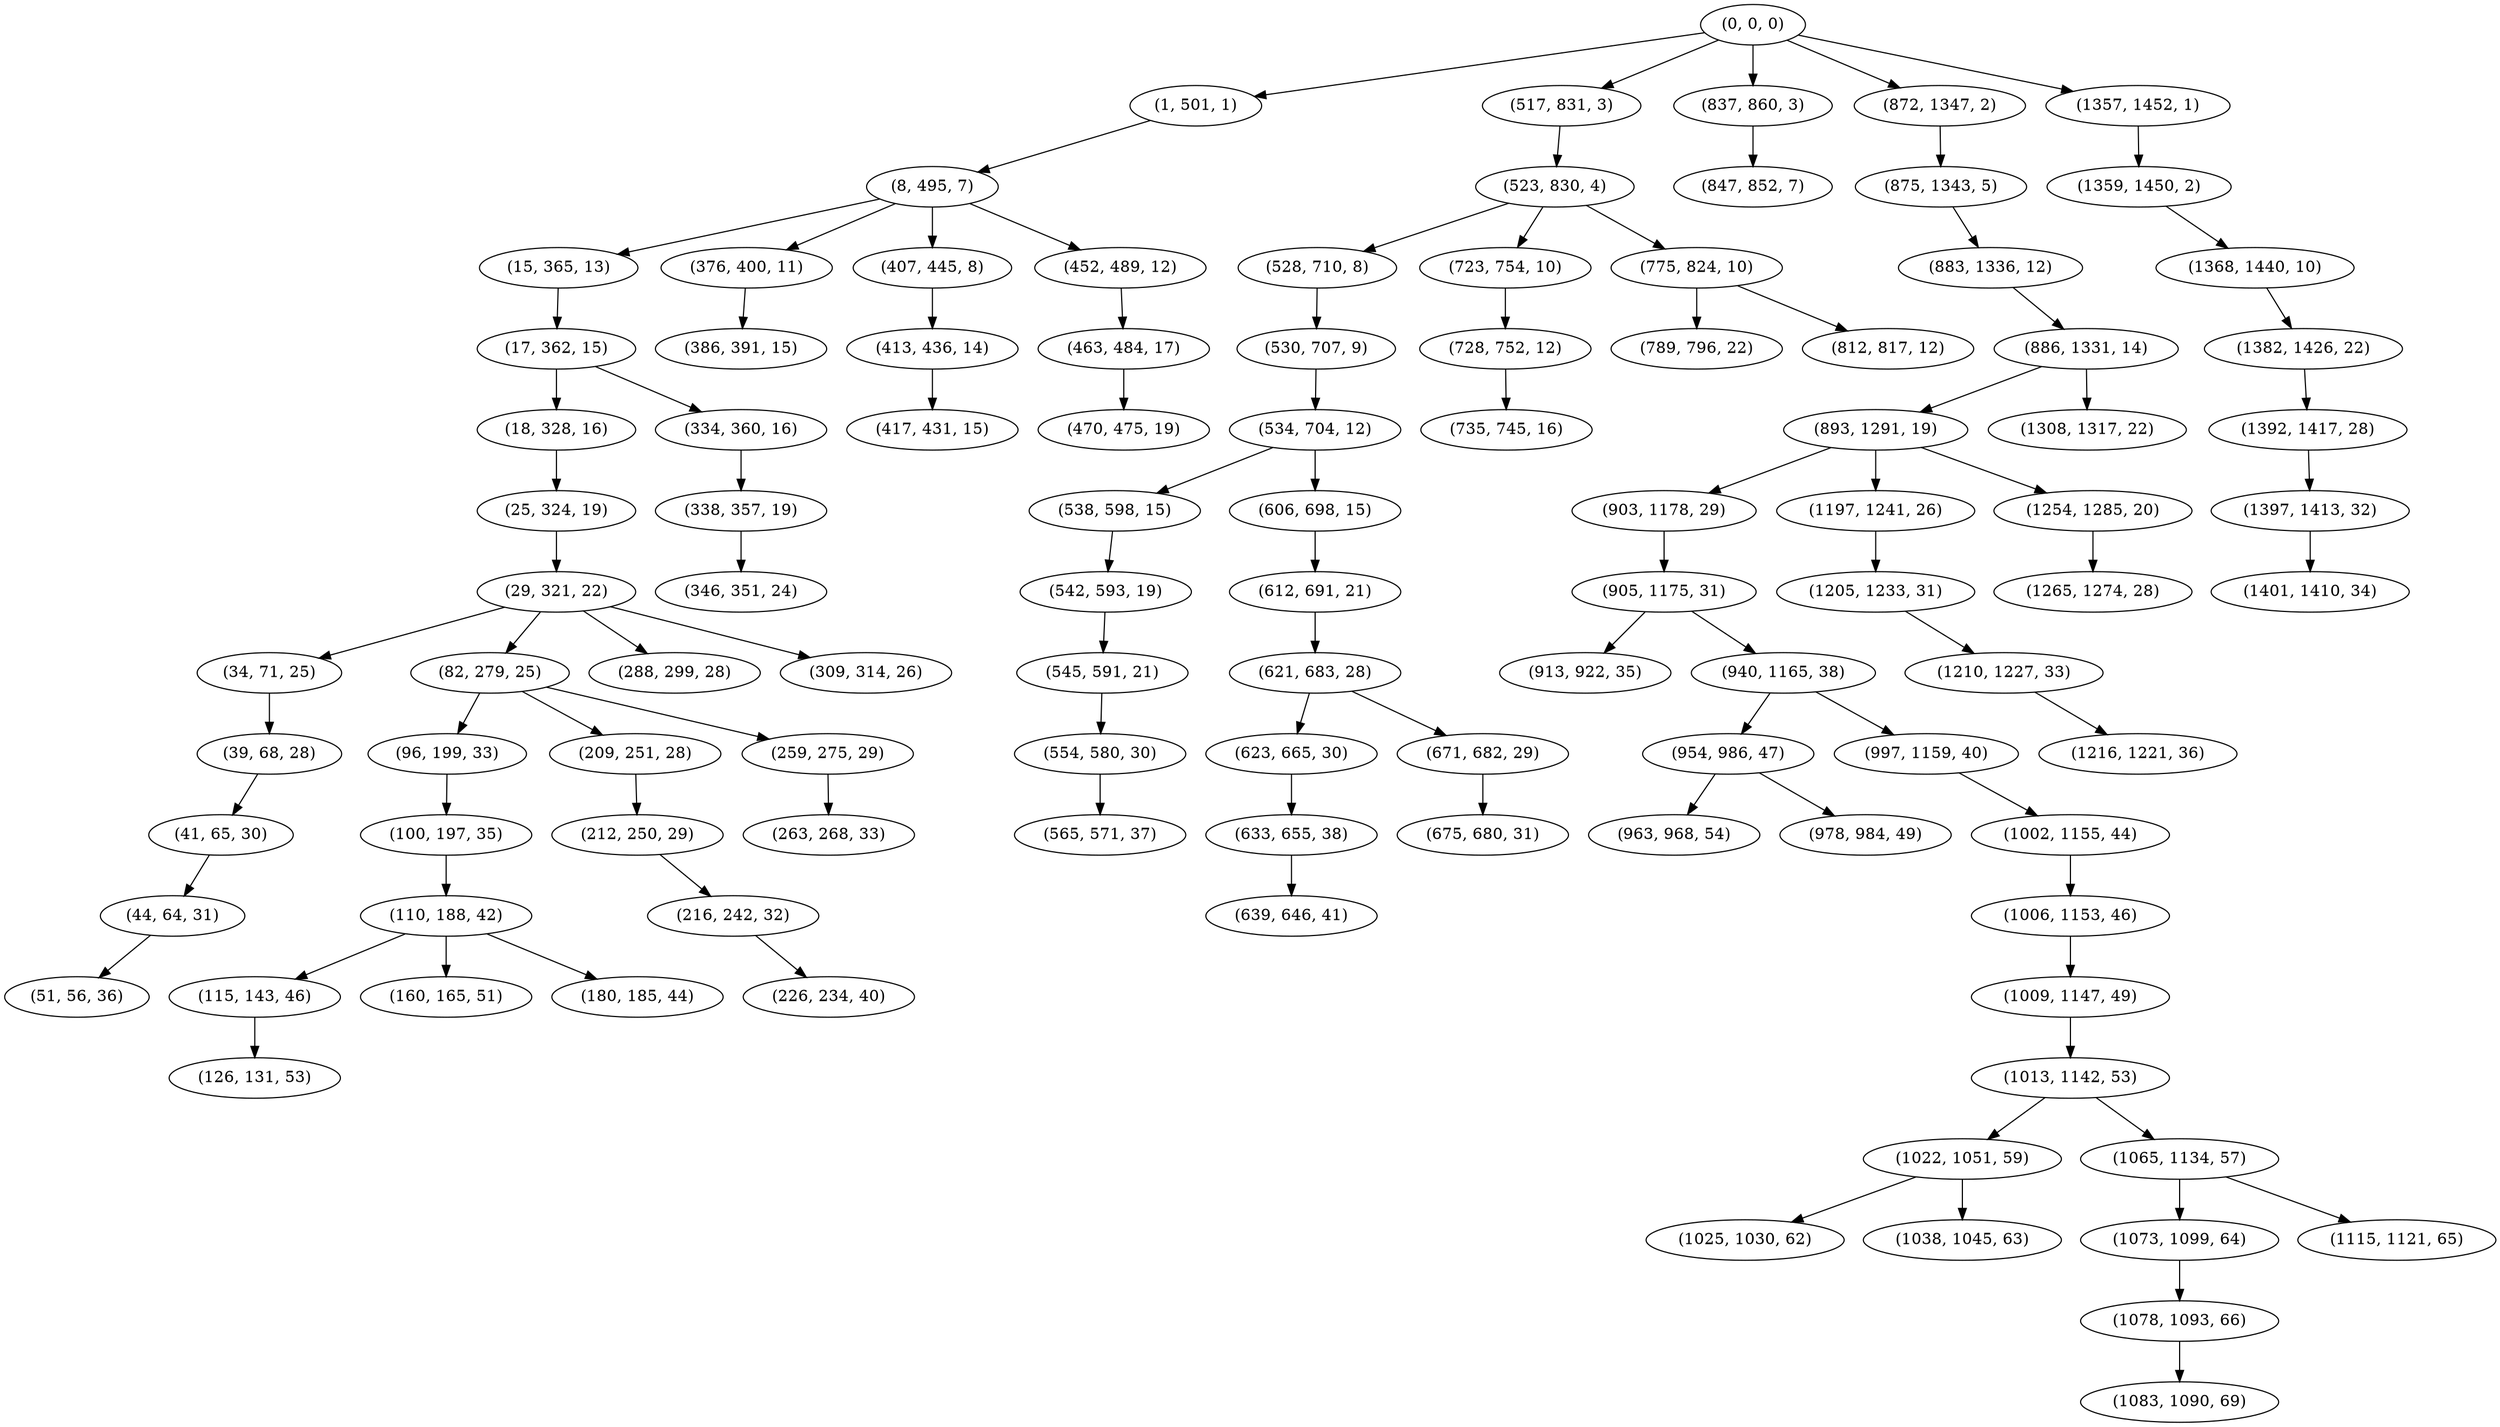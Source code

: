 digraph tree {
    "(0, 0, 0)";
    "(1, 501, 1)";
    "(8, 495, 7)";
    "(15, 365, 13)";
    "(17, 362, 15)";
    "(18, 328, 16)";
    "(25, 324, 19)";
    "(29, 321, 22)";
    "(34, 71, 25)";
    "(39, 68, 28)";
    "(41, 65, 30)";
    "(44, 64, 31)";
    "(51, 56, 36)";
    "(82, 279, 25)";
    "(96, 199, 33)";
    "(100, 197, 35)";
    "(110, 188, 42)";
    "(115, 143, 46)";
    "(126, 131, 53)";
    "(160, 165, 51)";
    "(180, 185, 44)";
    "(209, 251, 28)";
    "(212, 250, 29)";
    "(216, 242, 32)";
    "(226, 234, 40)";
    "(259, 275, 29)";
    "(263, 268, 33)";
    "(288, 299, 28)";
    "(309, 314, 26)";
    "(334, 360, 16)";
    "(338, 357, 19)";
    "(346, 351, 24)";
    "(376, 400, 11)";
    "(386, 391, 15)";
    "(407, 445, 8)";
    "(413, 436, 14)";
    "(417, 431, 15)";
    "(452, 489, 12)";
    "(463, 484, 17)";
    "(470, 475, 19)";
    "(517, 831, 3)";
    "(523, 830, 4)";
    "(528, 710, 8)";
    "(530, 707, 9)";
    "(534, 704, 12)";
    "(538, 598, 15)";
    "(542, 593, 19)";
    "(545, 591, 21)";
    "(554, 580, 30)";
    "(565, 571, 37)";
    "(606, 698, 15)";
    "(612, 691, 21)";
    "(621, 683, 28)";
    "(623, 665, 30)";
    "(633, 655, 38)";
    "(639, 646, 41)";
    "(671, 682, 29)";
    "(675, 680, 31)";
    "(723, 754, 10)";
    "(728, 752, 12)";
    "(735, 745, 16)";
    "(775, 824, 10)";
    "(789, 796, 22)";
    "(812, 817, 12)";
    "(837, 860, 3)";
    "(847, 852, 7)";
    "(872, 1347, 2)";
    "(875, 1343, 5)";
    "(883, 1336, 12)";
    "(886, 1331, 14)";
    "(893, 1291, 19)";
    "(903, 1178, 29)";
    "(905, 1175, 31)";
    "(913, 922, 35)";
    "(940, 1165, 38)";
    "(954, 986, 47)";
    "(963, 968, 54)";
    "(978, 984, 49)";
    "(997, 1159, 40)";
    "(1002, 1155, 44)";
    "(1006, 1153, 46)";
    "(1009, 1147, 49)";
    "(1013, 1142, 53)";
    "(1022, 1051, 59)";
    "(1025, 1030, 62)";
    "(1038, 1045, 63)";
    "(1065, 1134, 57)";
    "(1073, 1099, 64)";
    "(1078, 1093, 66)";
    "(1083, 1090, 69)";
    "(1115, 1121, 65)";
    "(1197, 1241, 26)";
    "(1205, 1233, 31)";
    "(1210, 1227, 33)";
    "(1216, 1221, 36)";
    "(1254, 1285, 20)";
    "(1265, 1274, 28)";
    "(1308, 1317, 22)";
    "(1357, 1452, 1)";
    "(1359, 1450, 2)";
    "(1368, 1440, 10)";
    "(1382, 1426, 22)";
    "(1392, 1417, 28)";
    "(1397, 1413, 32)";
    "(1401, 1410, 34)";
    "(0, 0, 0)" -> "(1, 501, 1)";
    "(0, 0, 0)" -> "(517, 831, 3)";
    "(0, 0, 0)" -> "(837, 860, 3)";
    "(0, 0, 0)" -> "(872, 1347, 2)";
    "(0, 0, 0)" -> "(1357, 1452, 1)";
    "(1, 501, 1)" -> "(8, 495, 7)";
    "(8, 495, 7)" -> "(15, 365, 13)";
    "(8, 495, 7)" -> "(376, 400, 11)";
    "(8, 495, 7)" -> "(407, 445, 8)";
    "(8, 495, 7)" -> "(452, 489, 12)";
    "(15, 365, 13)" -> "(17, 362, 15)";
    "(17, 362, 15)" -> "(18, 328, 16)";
    "(17, 362, 15)" -> "(334, 360, 16)";
    "(18, 328, 16)" -> "(25, 324, 19)";
    "(25, 324, 19)" -> "(29, 321, 22)";
    "(29, 321, 22)" -> "(34, 71, 25)";
    "(29, 321, 22)" -> "(82, 279, 25)";
    "(29, 321, 22)" -> "(288, 299, 28)";
    "(29, 321, 22)" -> "(309, 314, 26)";
    "(34, 71, 25)" -> "(39, 68, 28)";
    "(39, 68, 28)" -> "(41, 65, 30)";
    "(41, 65, 30)" -> "(44, 64, 31)";
    "(44, 64, 31)" -> "(51, 56, 36)";
    "(82, 279, 25)" -> "(96, 199, 33)";
    "(82, 279, 25)" -> "(209, 251, 28)";
    "(82, 279, 25)" -> "(259, 275, 29)";
    "(96, 199, 33)" -> "(100, 197, 35)";
    "(100, 197, 35)" -> "(110, 188, 42)";
    "(110, 188, 42)" -> "(115, 143, 46)";
    "(110, 188, 42)" -> "(160, 165, 51)";
    "(110, 188, 42)" -> "(180, 185, 44)";
    "(115, 143, 46)" -> "(126, 131, 53)";
    "(209, 251, 28)" -> "(212, 250, 29)";
    "(212, 250, 29)" -> "(216, 242, 32)";
    "(216, 242, 32)" -> "(226, 234, 40)";
    "(259, 275, 29)" -> "(263, 268, 33)";
    "(334, 360, 16)" -> "(338, 357, 19)";
    "(338, 357, 19)" -> "(346, 351, 24)";
    "(376, 400, 11)" -> "(386, 391, 15)";
    "(407, 445, 8)" -> "(413, 436, 14)";
    "(413, 436, 14)" -> "(417, 431, 15)";
    "(452, 489, 12)" -> "(463, 484, 17)";
    "(463, 484, 17)" -> "(470, 475, 19)";
    "(517, 831, 3)" -> "(523, 830, 4)";
    "(523, 830, 4)" -> "(528, 710, 8)";
    "(523, 830, 4)" -> "(723, 754, 10)";
    "(523, 830, 4)" -> "(775, 824, 10)";
    "(528, 710, 8)" -> "(530, 707, 9)";
    "(530, 707, 9)" -> "(534, 704, 12)";
    "(534, 704, 12)" -> "(538, 598, 15)";
    "(534, 704, 12)" -> "(606, 698, 15)";
    "(538, 598, 15)" -> "(542, 593, 19)";
    "(542, 593, 19)" -> "(545, 591, 21)";
    "(545, 591, 21)" -> "(554, 580, 30)";
    "(554, 580, 30)" -> "(565, 571, 37)";
    "(606, 698, 15)" -> "(612, 691, 21)";
    "(612, 691, 21)" -> "(621, 683, 28)";
    "(621, 683, 28)" -> "(623, 665, 30)";
    "(621, 683, 28)" -> "(671, 682, 29)";
    "(623, 665, 30)" -> "(633, 655, 38)";
    "(633, 655, 38)" -> "(639, 646, 41)";
    "(671, 682, 29)" -> "(675, 680, 31)";
    "(723, 754, 10)" -> "(728, 752, 12)";
    "(728, 752, 12)" -> "(735, 745, 16)";
    "(775, 824, 10)" -> "(789, 796, 22)";
    "(775, 824, 10)" -> "(812, 817, 12)";
    "(837, 860, 3)" -> "(847, 852, 7)";
    "(872, 1347, 2)" -> "(875, 1343, 5)";
    "(875, 1343, 5)" -> "(883, 1336, 12)";
    "(883, 1336, 12)" -> "(886, 1331, 14)";
    "(886, 1331, 14)" -> "(893, 1291, 19)";
    "(886, 1331, 14)" -> "(1308, 1317, 22)";
    "(893, 1291, 19)" -> "(903, 1178, 29)";
    "(893, 1291, 19)" -> "(1197, 1241, 26)";
    "(893, 1291, 19)" -> "(1254, 1285, 20)";
    "(903, 1178, 29)" -> "(905, 1175, 31)";
    "(905, 1175, 31)" -> "(913, 922, 35)";
    "(905, 1175, 31)" -> "(940, 1165, 38)";
    "(940, 1165, 38)" -> "(954, 986, 47)";
    "(940, 1165, 38)" -> "(997, 1159, 40)";
    "(954, 986, 47)" -> "(963, 968, 54)";
    "(954, 986, 47)" -> "(978, 984, 49)";
    "(997, 1159, 40)" -> "(1002, 1155, 44)";
    "(1002, 1155, 44)" -> "(1006, 1153, 46)";
    "(1006, 1153, 46)" -> "(1009, 1147, 49)";
    "(1009, 1147, 49)" -> "(1013, 1142, 53)";
    "(1013, 1142, 53)" -> "(1022, 1051, 59)";
    "(1013, 1142, 53)" -> "(1065, 1134, 57)";
    "(1022, 1051, 59)" -> "(1025, 1030, 62)";
    "(1022, 1051, 59)" -> "(1038, 1045, 63)";
    "(1065, 1134, 57)" -> "(1073, 1099, 64)";
    "(1065, 1134, 57)" -> "(1115, 1121, 65)";
    "(1073, 1099, 64)" -> "(1078, 1093, 66)";
    "(1078, 1093, 66)" -> "(1083, 1090, 69)";
    "(1197, 1241, 26)" -> "(1205, 1233, 31)";
    "(1205, 1233, 31)" -> "(1210, 1227, 33)";
    "(1210, 1227, 33)" -> "(1216, 1221, 36)";
    "(1254, 1285, 20)" -> "(1265, 1274, 28)";
    "(1357, 1452, 1)" -> "(1359, 1450, 2)";
    "(1359, 1450, 2)" -> "(1368, 1440, 10)";
    "(1368, 1440, 10)" -> "(1382, 1426, 22)";
    "(1382, 1426, 22)" -> "(1392, 1417, 28)";
    "(1392, 1417, 28)" -> "(1397, 1413, 32)";
    "(1397, 1413, 32)" -> "(1401, 1410, 34)";
}
